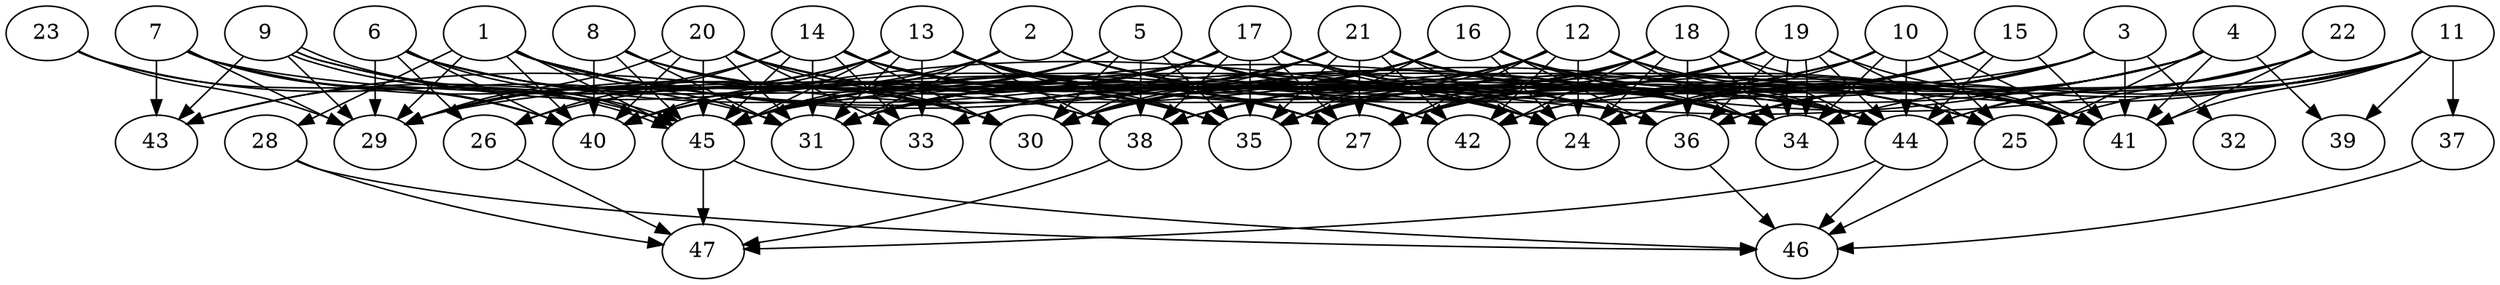 // DAG (tier=3-complex, mode=compute, n=47, ccr=0.476, fat=0.873, density=0.635, regular=0.300, jump=0.202, mindata=1048576, maxdata=16777216)
// DAG automatically generated by daggen at Sun Aug 24 16:33:34 2025
// /home/ermia/Project/Environments/daggen/bin/daggen --dot --ccr 0.476 --fat 0.873 --regular 0.300 --density 0.635 --jump 0.202 --mindata 1048576 --maxdata 16777216 -n 47 
digraph G {
  1 [size="3439874227657726976", alpha="0.07", expect_size="1719937113828863488"]
  1 -> 28 [size ="1421821752639488"]
  1 -> 29 [size ="1421821752639488"]
  1 -> 30 [size ="1421821752639488"]
  1 -> 31 [size ="1421821752639488"]
  1 -> 34 [size ="1421821752639488"]
  1 -> 36 [size ="1421821752639488"]
  1 -> 40 [size ="1421821752639488"]
  1 -> 44 [size ="1421821752639488"]
  1 -> 45 [size ="1421821752639488"]
  2 [size="355964278110488100864", alpha="0.19", expect_size="177982139055244050432"]
  2 -> 24 [size ="401816344854528"]
  2 -> 29 [size ="401816344854528"]
  2 -> 31 [size ="401816344854528"]
  2 -> 36 [size ="401816344854528"]
  2 -> 41 [size ="401816344854528"]
  2 -> 45 [size ="401816344854528"]
  3 [size="33807548042518208", alpha="0.11", expect_size="16903774021259104"]
  3 -> 24 [size ="597126023217152"]
  3 -> 27 [size ="597126023217152"]
  3 -> 29 [size ="597126023217152"]
  3 -> 32 [size ="597126023217152"]
  3 -> 36 [size ="597126023217152"]
  3 -> 38 [size ="597126023217152"]
  3 -> 41 [size ="597126023217152"]
  4 [size="1822686536713514254336", alpha="0.09", expect_size="911343268356757127168"]
  4 -> 24 [size ="1193707650940928"]
  4 -> 25 [size ="1193707650940928"]
  4 -> 27 [size ="1193707650940928"]
  4 -> 30 [size ="1193707650940928"]
  4 -> 39 [size ="1193707650940928"]
  4 -> 40 [size ="1193707650940928"]
  4 -> 41 [size ="1193707650940928"]
  4 -> 42 [size ="1193707650940928"]
  5 [size="78070811947282912", alpha="0.19", expect_size="39035405973641456"]
  5 -> 24 [size ="38129780129792"]
  5 -> 26 [size ="38129780129792"]
  5 -> 30 [size ="38129780129792"]
  5 -> 34 [size ="38129780129792"]
  5 -> 35 [size ="38129780129792"]
  5 -> 36 [size ="38129780129792"]
  5 -> 38 [size ="38129780129792"]
  5 -> 45 [size ="38129780129792"]
  6 [size="41461973598076928000", alpha="0.02", expect_size="20730986799038464000"]
  6 -> 24 [size ="95834813235200"]
  6 -> 26 [size ="95834813235200"]
  6 -> 29 [size ="95834813235200"]
  6 -> 30 [size ="95834813235200"]
  6 -> 35 [size ="95834813235200"]
  6 -> 40 [size ="95834813235200"]
  6 -> 45 [size ="95834813235200"]
  7 [size="3118156105431029645312", alpha="0.10", expect_size="1559078052715514822656"]
  7 -> 29 [size ="1707478416883712"]
  7 -> 30 [size ="1707478416883712"]
  7 -> 40 [size ="1707478416883712"]
  7 -> 43 [size ="1707478416883712"]
  7 -> 44 [size ="1707478416883712"]
  7 -> 45 [size ="1707478416883712"]
  8 [size="26338591579447360", alpha="0.08", expect_size="13169295789723680"]
  8 -> 30 [size ="883565109706752"]
  8 -> 31 [size ="883565109706752"]
  8 -> 35 [size ="883565109706752"]
  8 -> 38 [size ="883565109706752"]
  8 -> 40 [size ="883565109706752"]
  8 -> 45 [size ="883565109706752"]
  9 [size="248030549367592352", alpha="0.11", expect_size="124015274683796176"]
  9 -> 27 [size ="101006390067200"]
  9 -> 29 [size ="101006390067200"]
  9 -> 38 [size ="101006390067200"]
  9 -> 43 [size ="101006390067200"]
  9 -> 45 [size ="101006390067200"]
  9 -> 45 [size ="101006390067200"]
  10 [size="3466440007097813504", alpha="0.05", expect_size="1733220003548906752"]
  10 -> 24 [size ="1372028317728768"]
  10 -> 25 [size ="1372028317728768"]
  10 -> 30 [size ="1372028317728768"]
  10 -> 34 [size ="1372028317728768"]
  10 -> 38 [size ="1372028317728768"]
  10 -> 41 [size ="1372028317728768"]
  10 -> 44 [size ="1372028317728768"]
  10 -> 45 [size ="1372028317728768"]
  11 [size="1295866532549462272", alpha="0.08", expect_size="647933266274731136"]
  11 -> 24 [size ="1101689310412800"]
  11 -> 25 [size ="1101689310412800"]
  11 -> 35 [size ="1101689310412800"]
  11 -> 37 [size ="1101689310412800"]
  11 -> 39 [size ="1101689310412800"]
  11 -> 41 [size ="1101689310412800"]
  11 -> 42 [size ="1101689310412800"]
  11 -> 44 [size ="1101689310412800"]
  11 -> 45 [size ="1101689310412800"]
  12 [size="493991112084800448", alpha="0.14", expect_size="246995556042400224"]
  12 -> 24 [size ="923259264565248"]
  12 -> 27 [size ="923259264565248"]
  12 -> 30 [size ="923259264565248"]
  12 -> 33 [size ="923259264565248"]
  12 -> 34 [size ="923259264565248"]
  12 -> 35 [size ="923259264565248"]
  12 -> 41 [size ="923259264565248"]
  12 -> 42 [size ="923259264565248"]
  12 -> 44 [size ="923259264565248"]
  12 -> 45 [size ="923259264565248"]
  13 [size="78622463151454400", alpha="0.19", expect_size="39311231575727200"]
  13 -> 24 [size ="1441987630727168"]
  13 -> 25 [size ="1441987630727168"]
  13 -> 27 [size ="1441987630727168"]
  13 -> 29 [size ="1441987630727168"]
  13 -> 31 [size ="1441987630727168"]
  13 -> 33 [size ="1441987630727168"]
  13 -> 35 [size ="1441987630727168"]
  13 -> 38 [size ="1441987630727168"]
  13 -> 40 [size ="1441987630727168"]
  13 -> 41 [size ="1441987630727168"]
  13 -> 42 [size ="1441987630727168"]
  13 -> 43 [size ="1441987630727168"]
  13 -> 45 [size ="1441987630727168"]
  14 [size="1499255403327355092992", alpha="0.10", expect_size="749627701663677546496"]
  14 -> 24 [size ="1047949614252032"]
  14 -> 25 [size ="1047949614252032"]
  14 -> 26 [size ="1047949614252032"]
  14 -> 27 [size ="1047949614252032"]
  14 -> 29 [size ="1047949614252032"]
  14 -> 30 [size ="1047949614252032"]
  14 -> 31 [size ="1047949614252032"]
  14 -> 33 [size ="1047949614252032"]
  14 -> 35 [size ="1047949614252032"]
  14 -> 42 [size ="1047949614252032"]
  14 -> 45 [size ="1047949614252032"]
  15 [size="50323459158200016", alpha="0.15", expect_size="25161729579100008"]
  15 -> 24 [size ="103348489420800"]
  15 -> 31 [size ="103348489420800"]
  15 -> 35 [size ="103348489420800"]
  15 -> 41 [size ="103348489420800"]
  15 -> 44 [size ="103348489420800"]
  16 [size="524986093410082357248", alpha="0.12", expect_size="262493046705041178624"]
  16 -> 24 [size ="520621205225472"]
  16 -> 30 [size ="520621205225472"]
  16 -> 31 [size ="520621205225472"]
  16 -> 33 [size ="520621205225472"]
  16 -> 34 [size ="520621205225472"]
  16 -> 35 [size ="520621205225472"]
  16 -> 36 [size ="520621205225472"]
  16 -> 40 [size ="520621205225472"]
  16 -> 41 [size ="520621205225472"]
  16 -> 44 [size ="520621205225472"]
  17 [size="30015805278863392", alpha="0.04", expect_size="15007902639431696"]
  17 -> 24 [size ="526984736145408"]
  17 -> 27 [size ="526984736145408"]
  17 -> 29 [size ="526984736145408"]
  17 -> 30 [size ="526984736145408"]
  17 -> 31 [size ="526984736145408"]
  17 -> 34 [size ="526984736145408"]
  17 -> 35 [size ="526984736145408"]
  17 -> 38 [size ="526984736145408"]
  17 -> 41 [size ="526984736145408"]
  18 [size="1655709687928112283648", alpha="0.07", expect_size="827854843964056141824"]
  18 -> 24 [size ="1119642684751872"]
  18 -> 27 [size ="1119642684751872"]
  18 -> 30 [size ="1119642684751872"]
  18 -> 31 [size ="1119642684751872"]
  18 -> 34 [size ="1119642684751872"]
  18 -> 35 [size ="1119642684751872"]
  18 -> 36 [size ="1119642684751872"]
  18 -> 38 [size ="1119642684751872"]
  18 -> 41 [size ="1119642684751872"]
  18 -> 42 [size ="1119642684751872"]
  18 -> 44 [size ="1119642684751872"]
  19 [size="49548431220987664", alpha="0.12", expect_size="24774215610493832"]
  19 -> 25 [size ="2102623251464192"]
  19 -> 27 [size ="2102623251464192"]
  19 -> 30 [size ="2102623251464192"]
  19 -> 34 [size ="2102623251464192"]
  19 -> 34 [size ="2102623251464192"]
  19 -> 36 [size ="2102623251464192"]
  19 -> 40 [size ="2102623251464192"]
  19 -> 41 [size ="2102623251464192"]
  19 -> 44 [size ="2102623251464192"]
  19 -> 45 [size ="2102623251464192"]
  20 [size="13119707006546400", alpha="0.03", expect_size="6559853503273200"]
  20 -> 27 [size ="326632262860800"]
  20 -> 29 [size ="326632262860800"]
  20 -> 30 [size ="326632262860800"]
  20 -> 31 [size ="326632262860800"]
  20 -> 33 [size ="326632262860800"]
  20 -> 40 [size ="326632262860800"]
  20 -> 42 [size ="326632262860800"]
  20 -> 44 [size ="326632262860800"]
  20 -> 45 [size ="326632262860800"]
  21 [size="1172404721429093376", alpha="0.01", expect_size="586202360714546688"]
  21 -> 24 [size ="440561379049472"]
  21 -> 25 [size ="440561379049472"]
  21 -> 27 [size ="440561379049472"]
  21 -> 30 [size ="440561379049472"]
  21 -> 31 [size ="440561379049472"]
  21 -> 34 [size ="440561379049472"]
  21 -> 35 [size ="440561379049472"]
  21 -> 40 [size ="440561379049472"]
  21 -> 41 [size ="440561379049472"]
  21 -> 42 [size ="440561379049472"]
  21 -> 43 [size ="440561379049472"]
  22 [size="1031047719445522304", alpha="0.00", expect_size="515523859722761152"]
  22 -> 31 [size ="1668448908214272"]
  22 -> 34 [size ="1668448908214272"]
  22 -> 36 [size ="1668448908214272"]
  22 -> 41 [size ="1668448908214272"]
  22 -> 44 [size ="1668448908214272"]
  23 [size="37372265607725056000", alpha="0.12", expect_size="18686132803862528000"]
  23 -> 29 [size ="89424448716800"]
  23 -> 31 [size ="89424448716800"]
  23 -> 40 [size ="89424448716800"]
  24 [size="67949278101766144000", alpha="0.13", expect_size="33974639050883072000"]
  25 [size="1916471889477576192", alpha="0.10", expect_size="958235944738788096"]
  25 -> 46 [size ="1476061351116800"]
  26 [size="272631488232009", alpha="0.19", expect_size="136315744116004"]
  26 -> 47 [size ="10485122465792"]
  27 [size="1707533225768842752", alpha="0.19", expect_size="853766612884421376"]
  28 [size="55721957584273408000", alpha="0.12", expect_size="27860978792136704000"]
  28 -> 46 [size ="116709864243200"]
  28 -> 47 [size ="116709864243200"]
  29 [size="885787258203778432", alpha="0.11", expect_size="442893629101889216"]
  30 [size="3501160674863436", alpha="0.07", expect_size="1750580337431718"]
  31 [size="2203162622438225152", alpha="0.01", expect_size="1101581311219112576"]
  32 [size="181815903079403776", alpha="0.02", expect_size="90907951539701888"]
  33 [size="722286697501920591872", alpha="0.10", expect_size="361143348750960295936"]
  34 [size="2498048049670544384", alpha="0.09", expect_size="1249024024835272192"]
  35 [size="1846164195804971008", alpha="0.04", expect_size="923082097902485504"]
  36 [size="3006094793460695433216", alpha="0.11", expect_size="1503047396730347716608"]
  36 -> 46 [size ="1666320105996288"]
  37 [size="27222971873908628", alpha="0.16", expect_size="13611485936954314"]
  37 -> 46 [size ="868819279020032"]
  38 [size="2330686025612497920", alpha="0.10", expect_size="1165343012806248960"]
  38 -> 47 [size ="1027052719308800"]
  39 [size="29692687319219172", alpha="0.07", expect_size="14846343659609586"]
  40 [size="195726237040115712000", alpha="0.16", expect_size="97863118520057856000"]
  41 [size="526529308098457472", alpha="0.12", expect_size="263264654049228736"]
  42 [size="1106619765339131392", alpha="0.09", expect_size="553309882669565696"]
  43 [size="54380725968167064", alpha="0.14", expect_size="27190362984083532"]
  44 [size="3900998213875592593408", alpha="0.11", expect_size="1950499106937796296704"]
  44 -> 46 [size ="1982472422162432"]
  44 -> 47 [size ="1982472422162432"]
  45 [size="2535252556796294856704", alpha="0.09", expect_size="1267626278398147428352"]
  45 -> 46 [size ="1487433208168448"]
  45 -> 47 [size ="1487433208168448"]
  46 [size="20714582781336748032", alpha="0.04", expect_size="10357291390668374016"]
  47 [size="1827053614890277376", alpha="0.20", expect_size="913526807445138688"]
}